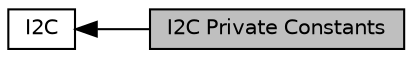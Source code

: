 digraph "I2C Private Constants"
{
  edge [fontname="Helvetica",fontsize="10",labelfontname="Helvetica",labelfontsize="10"];
  node [fontname="Helvetica",fontsize="10",shape=record];
  rankdir=LR;
  Node0 [label="I2C Private Constants",height=0.2,width=0.4,color="black", fillcolor="grey75", style="filled", fontcolor="black"];
  Node1 [label="I2C",height=0.2,width=0.4,color="black", fillcolor="white", style="filled",URL="$group___i2_c.html",tooltip="I2C HAL module driver. "];
  Node1->Node0 [shape=plaintext, dir="back", style="solid"];
}
